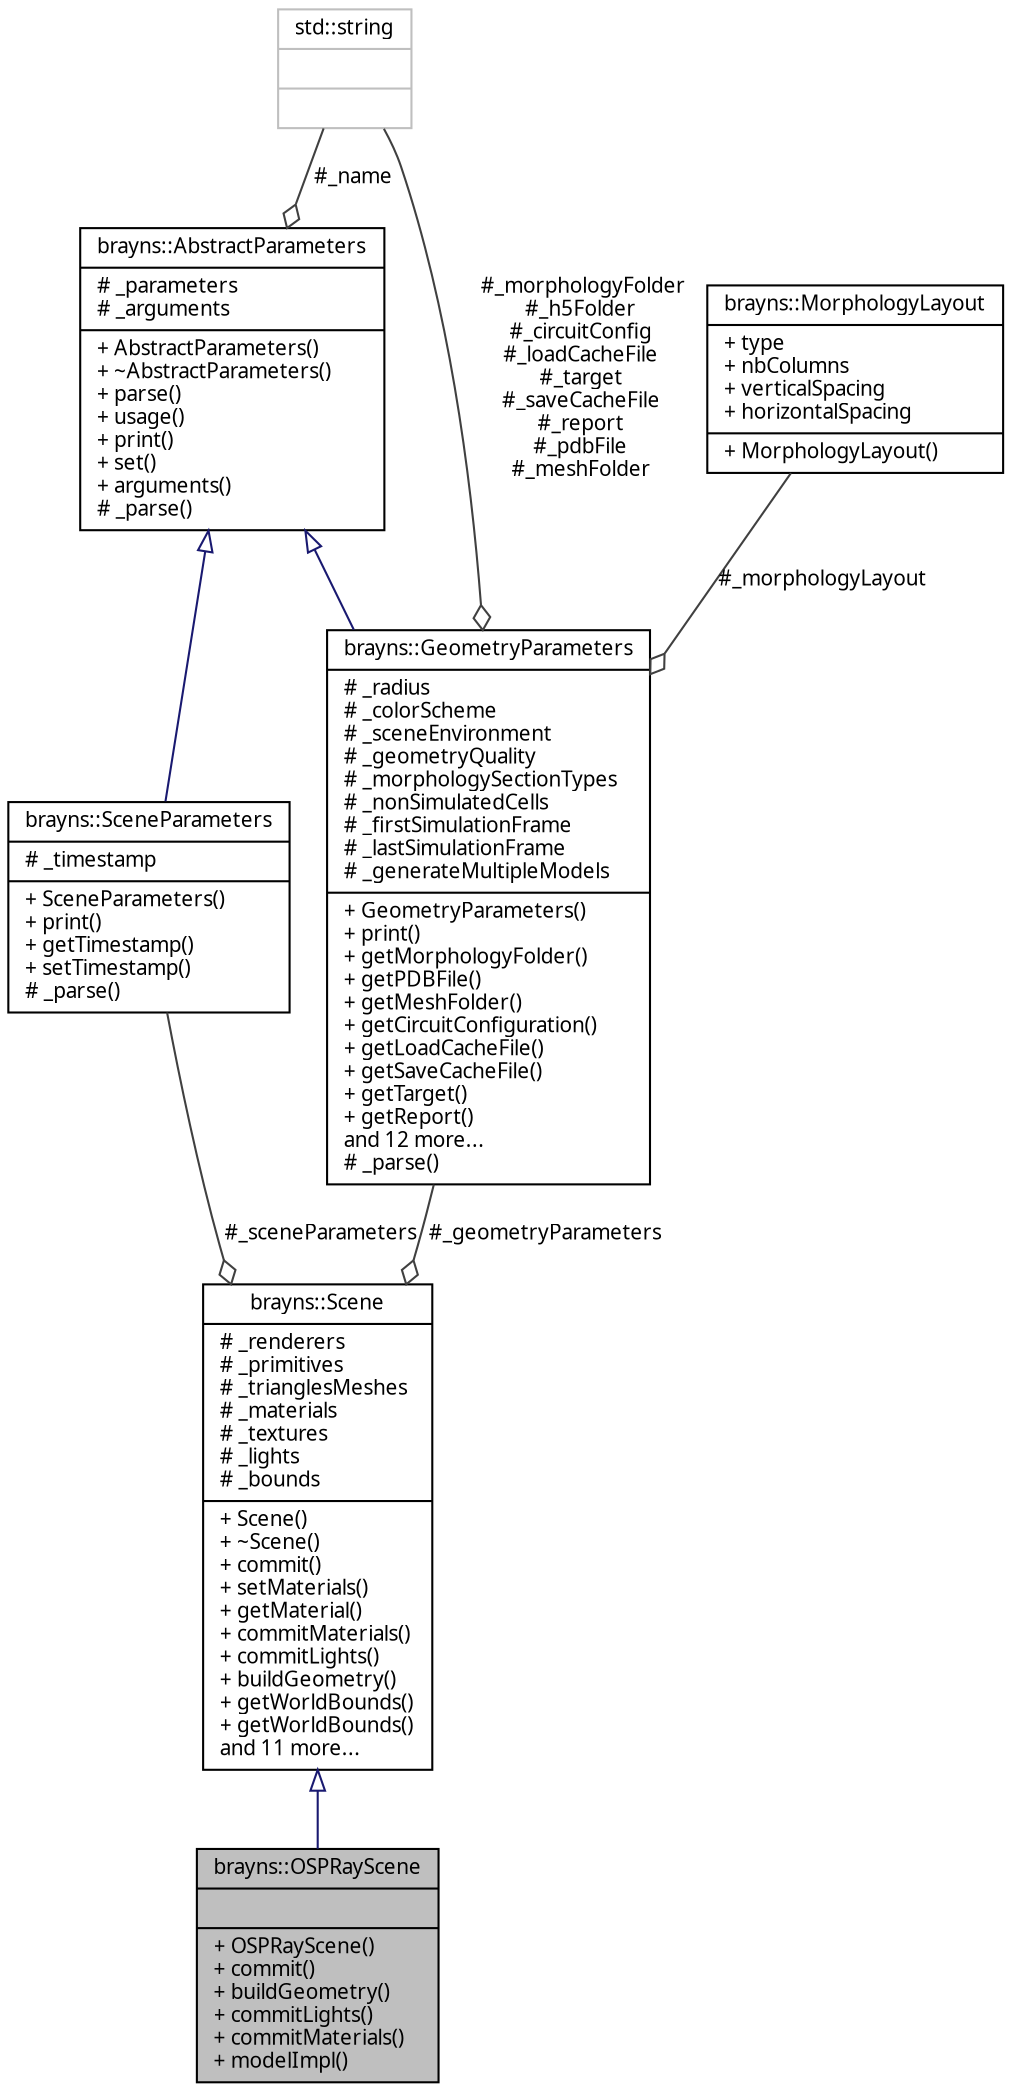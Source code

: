 digraph "brayns::OSPRayScene"
{
  edge [fontname="Sans",fontsize="10",labelfontname="Sans",labelfontsize="10"];
  node [fontname="Sans",fontsize="10",shape=record];
  Node1 [label="{brayns::OSPRayScene\n||+ OSPRayScene()\l+ commit()\l+ buildGeometry()\l+ commitLights()\l+ commitMaterials()\l+ modelImpl()\l}",height=0.2,width=0.4,color="black", fillcolor="grey75", style="filled" fontcolor="black"];
  Node2 -> Node1 [dir="back",color="midnightblue",fontsize="10",style="solid",arrowtail="onormal",fontname="Sans"];
  Node2 [label="{brayns::Scene\n|# _renderers\l# _primitives\l# _trianglesMeshes\l# _materials\l# _textures\l# _lights\l# _bounds\l|+ Scene()\l+ ~Scene()\l+ commit()\l+ setMaterials()\l+ getMaterial()\l+ commitMaterials()\l+ commitLights()\l+ buildGeometry()\l+ getWorldBounds()\l+ getWorldBounds()\land 11 more...\l}",height=0.2,width=0.4,color="black", fillcolor="white", style="filled",URL="$classbrayns_1_1_scene.html",tooltip="Scene object. "];
  Node3 -> Node2 [color="grey25",fontsize="10",style="solid",label=" #_sceneParameters" ,arrowhead="odiamond",fontname="Sans"];
  Node3 [label="{brayns::SceneParameters\n|# _timestamp\l|+ SceneParameters()\l+ print()\l+ getTimestamp()\l+ setTimestamp()\l# _parse()\l}",height=0.2,width=0.4,color="black", fillcolor="white", style="filled",URL="$classbrayns_1_1_scene_parameters.html"];
  Node4 -> Node3 [dir="back",color="midnightblue",fontsize="10",style="solid",arrowtail="onormal",fontname="Sans"];
  Node4 [label="{brayns::AbstractParameters\n|# _parameters\l# _arguments\l|+ AbstractParameters()\l+ ~AbstractParameters()\l+ parse()\l+ usage()\l+ print()\l+ set()\l+ arguments()\l# _parse()\l}",height=0.2,width=0.4,color="black", fillcolor="white", style="filled",URL="$classbrayns_1_1_abstract_parameters.html",tooltip="Base class defining command line parameters. "];
  Node5 -> Node4 [color="grey25",fontsize="10",style="solid",label=" #_name" ,arrowhead="odiamond",fontname="Sans"];
  Node5 [label="{std::string\n||}",height=0.2,width=0.4,color="grey75", fillcolor="white", style="filled",tooltip="STL class. "];
  Node6 -> Node2 [color="grey25",fontsize="10",style="solid",label=" #_geometryParameters" ,arrowhead="odiamond",fontname="Sans"];
  Node6 [label="{brayns::GeometryParameters\n|# _radius\l# _colorScheme\l# _sceneEnvironment\l# _geometryQuality\l# _morphologySectionTypes\l# _nonSimulatedCells\l# _firstSimulationFrame\l# _lastSimulationFrame\l# _generateMultipleModels\l|+ GeometryParameters()\l+ print()\l+ getMorphologyFolder()\l+ getPDBFile()\l+ getMeshFolder()\l+ getCircuitConfiguration()\l+ getLoadCacheFile()\l+ getSaveCacheFile()\l+ getTarget()\l+ getReport()\land 12 more...\l# _parse()\l}",height=0.2,width=0.4,color="black", fillcolor="white", style="filled",URL="$classbrayns_1_1_geometry_parameters.html",tooltip="Manages geometry parameters. "];
  Node4 -> Node6 [dir="back",color="midnightblue",fontsize="10",style="solid",arrowtail="onormal",fontname="Sans"];
  Node7 -> Node6 [color="grey25",fontsize="10",style="solid",label=" #_morphologyLayout" ,arrowhead="odiamond",fontname="Sans"];
  Node7 [label="{brayns::MorphologyLayout\n|+ type\l+ nbColumns\l+ verticalSpacing\l+ horizontalSpacing\l|+ MorphologyLayout()\l}",height=0.2,width=0.4,color="black", fillcolor="white", style="filled",URL="$structbrayns_1_1_morphology_layout.html",tooltip="Defines how morphologies should be organized in space when the layout mode is selected. "];
  Node5 -> Node6 [color="grey25",fontsize="10",style="solid",label=" #_morphologyFolder\n#_h5Folder\n#_circuitConfig\n#_loadCacheFile\n#_target\n#_saveCacheFile\n#_report\n#_pdbFile\n#_meshFolder" ,arrowhead="odiamond",fontname="Sans"];
}
